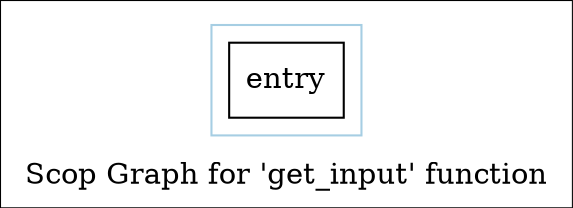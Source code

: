 digraph "Scop Graph for 'get_input' function" {
	label="Scop Graph for 'get_input' function";

	Node0x1a5b920 [shape=record,label="{entry}"];
	colorscheme = "paired12"
        subgraph cluster_0x1a2c470 {
          label = "";
          style = solid;
          color = 1
          Node0x1a5b920;
        }
}
